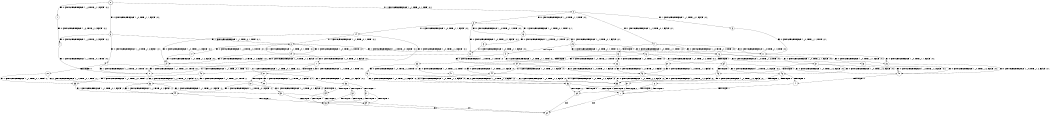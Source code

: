 digraph BCG {
size = "7, 10.5";
center = TRUE;
node [shape = circle];
0 [peripheries = 2];
0 -> 1 [label = "EX !0 !ATOMIC_EXCH_BRANCH (1, +0, TRUE, +1, 1, FALSE) !:0:1:"];
0 -> 2 [label = "EX !1 !ATOMIC_EXCH_BRANCH (1, +1, TRUE, +0, 1, TRUE) !:0:1:"];
0 -> 3 [label = "EX !0 !ATOMIC_EXCH_BRANCH (1, +0, TRUE, +1, 1, FALSE) !:0:1:"];
1 -> 4 [label = "EX !0 !ATOMIC_EXCH_BRANCH (1, +0, TRUE, +1, 2, FALSE) !:0:1:"];
2 -> 5 [label = "EX !1 !ATOMIC_EXCH_BRANCH (1, +1, TRUE, +0, 1, FALSE) !:0:1:"];
2 -> 6 [label = "EX !0 !ATOMIC_EXCH_BRANCH (1, +0, TRUE, +1, 1, TRUE) !:0:1:"];
2 -> 7 [label = "EX !1 !ATOMIC_EXCH_BRANCH (1, +1, TRUE, +0, 1, FALSE) !:0:1:"];
3 -> 4 [label = "EX !0 !ATOMIC_EXCH_BRANCH (1, +0, TRUE, +1, 2, FALSE) !:0:1:"];
3 -> 8 [label = "EX !1 !ATOMIC_EXCH_BRANCH (1, +1, TRUE, +0, 1, TRUE) !:0:1:"];
3 -> 9 [label = "EX !0 !ATOMIC_EXCH_BRANCH (1, +0, TRUE, +1, 2, FALSE) !:0:1:"];
4 -> 10 [label = "EX !1 !ATOMIC_EXCH_BRANCH (1, +1, TRUE, +0, 1, TRUE) !:0:1:"];
5 -> 11 [label = "EX !0 !ATOMIC_EXCH_BRANCH (1, +0, TRUE, +1, 1, TRUE) !:0:1:"];
6 -> 12 [label = "EX !0 !ATOMIC_EXCH_BRANCH (1, +0, TRUE, +1, 1, FALSE) !:0:1:"];
6 -> 13 [label = "EX !1 !ATOMIC_EXCH_BRANCH (1, +1, TRUE, +0, 1, TRUE) !:0:1:"];
6 -> 14 [label = "EX !0 !ATOMIC_EXCH_BRANCH (1, +0, TRUE, +1, 1, FALSE) !:0:1:"];
7 -> 11 [label = "EX !0 !ATOMIC_EXCH_BRANCH (1, +0, TRUE, +1, 1, TRUE) !:0:1:"];
7 -> 15 [label = "TERMINATE !1"];
7 -> 16 [label = "EX !0 !ATOMIC_EXCH_BRANCH (1, +0, TRUE, +1, 1, TRUE) !:0:1:"];
8 -> 17 [label = "EX !0 !ATOMIC_EXCH_BRANCH (1, +0, TRUE, +1, 2, TRUE) !:0:1:"];
8 -> 18 [label = "EX !1 !ATOMIC_EXCH_BRANCH (1, +1, TRUE, +0, 1, FALSE) !:0:1:"];
8 -> 19 [label = "EX !0 !ATOMIC_EXCH_BRANCH (1, +0, TRUE, +1, 2, TRUE) !:0:1:"];
9 -> 10 [label = "EX !1 !ATOMIC_EXCH_BRANCH (1, +1, TRUE, +0, 1, TRUE) !:0:1:"];
9 -> 20 [label = "TERMINATE !0"];
9 -> 21 [label = "EX !1 !ATOMIC_EXCH_BRANCH (1, +1, TRUE, +0, 1, TRUE) !:0:1:"];
10 -> 22 [label = "EX !1 !ATOMIC_EXCH_BRANCH (1, +1, TRUE, +0, 1, FALSE) !:0:1:"];
11 -> 23 [label = "EX !0 !ATOMIC_EXCH_BRANCH (1, +0, TRUE, +1, 1, FALSE) !:0:1:"];
12 -> 24 [label = "EX !0 !ATOMIC_EXCH_BRANCH (1, +0, TRUE, +1, 2, FALSE) !:0:1:"];
13 -> 25 [label = "EX !0 !ATOMIC_EXCH_BRANCH (1, +0, TRUE, +1, 1, TRUE) !:0:1:"];
13 -> 26 [label = "EX !1 !ATOMIC_EXCH_BRANCH (1, +1, TRUE, +0, 1, FALSE) !:0:1:"];
13 -> 6 [label = "EX !0 !ATOMIC_EXCH_BRANCH (1, +0, TRUE, +1, 1, TRUE) !:0:1:"];
14 -> 24 [label = "EX !0 !ATOMIC_EXCH_BRANCH (1, +0, TRUE, +1, 2, FALSE) !:0:1:"];
14 -> 8 [label = "EX !1 !ATOMIC_EXCH_BRANCH (1, +1, TRUE, +0, 1, TRUE) !:0:1:"];
14 -> 27 [label = "EX !0 !ATOMIC_EXCH_BRANCH (1, +0, TRUE, +1, 2, FALSE) !:0:1:"];
15 -> 28 [label = "EX !0 !ATOMIC_EXCH_BRANCH (1, +0, TRUE, +1, 1, TRUE) !:0:"];
15 -> 29 [label = "EX !0 !ATOMIC_EXCH_BRANCH (1, +0, TRUE, +1, 1, TRUE) !:0:"];
16 -> 23 [label = "EX !0 !ATOMIC_EXCH_BRANCH (1, +0, TRUE, +1, 1, FALSE) !:0:1:"];
16 -> 30 [label = "TERMINATE !1"];
16 -> 31 [label = "EX !0 !ATOMIC_EXCH_BRANCH (1, +0, TRUE, +1, 1, FALSE) !:0:1:"];
17 -> 24 [label = "EX !0 !ATOMIC_EXCH_BRANCH (1, +0, TRUE, +1, 2, FALSE) !:0:1:"];
18 -> 32 [label = "EX !0 !ATOMIC_EXCH_BRANCH (1, +0, TRUE, +1, 2, TRUE) !:0:1:"];
18 -> 33 [label = "TERMINATE !1"];
18 -> 34 [label = "EX !0 !ATOMIC_EXCH_BRANCH (1, +0, TRUE, +1, 2, TRUE) !:0:1:"];
19 -> 24 [label = "EX !0 !ATOMIC_EXCH_BRANCH (1, +0, TRUE, +1, 2, FALSE) !:0:1:"];
19 -> 8 [label = "EX !1 !ATOMIC_EXCH_BRANCH (1, +1, TRUE, +0, 1, TRUE) !:0:1:"];
19 -> 27 [label = "EX !0 !ATOMIC_EXCH_BRANCH (1, +0, TRUE, +1, 2, FALSE) !:0:1:"];
20 -> 35 [label = "EX !1 !ATOMIC_EXCH_BRANCH (1, +1, TRUE, +0, 1, TRUE) !:1:"];
20 -> 36 [label = "EX !1 !ATOMIC_EXCH_BRANCH (1, +1, TRUE, +0, 1, TRUE) !:1:"];
21 -> 22 [label = "EX !1 !ATOMIC_EXCH_BRANCH (1, +1, TRUE, +0, 1, FALSE) !:0:1:"];
21 -> 37 [label = "TERMINATE !0"];
21 -> 38 [label = "EX !1 !ATOMIC_EXCH_BRANCH (1, +1, TRUE, +0, 1, FALSE) !:0:1:"];
22 -> 39 [label = "TERMINATE !0"];
23 -> 40 [label = "EX !0 !ATOMIC_EXCH_BRANCH (1, +0, TRUE, +1, 2, FALSE) !:0:1:"];
24 -> 10 [label = "EX !1 !ATOMIC_EXCH_BRANCH (1, +1, TRUE, +0, 1, TRUE) !:0:1:"];
25 -> 12 [label = "EX !0 !ATOMIC_EXCH_BRANCH (1, +0, TRUE, +1, 1, FALSE) !:0:1:"];
26 -> 11 [label = "EX !0 !ATOMIC_EXCH_BRANCH (1, +0, TRUE, +1, 1, TRUE) !:0:1:"];
26 -> 41 [label = "TERMINATE !1"];
26 -> 16 [label = "EX !0 !ATOMIC_EXCH_BRANCH (1, +0, TRUE, +1, 1, TRUE) !:0:1:"];
27 -> 10 [label = "EX !1 !ATOMIC_EXCH_BRANCH (1, +1, TRUE, +0, 1, TRUE) !:0:1:"];
27 -> 42 [label = "TERMINATE !0"];
27 -> 21 [label = "EX !1 !ATOMIC_EXCH_BRANCH (1, +1, TRUE, +0, 1, TRUE) !:0:1:"];
28 -> 43 [label = "EX !0 !ATOMIC_EXCH_BRANCH (1, +0, TRUE, +1, 1, FALSE) !:0:"];
29 -> 43 [label = "EX !0 !ATOMIC_EXCH_BRANCH (1, +0, TRUE, +1, 1, FALSE) !:0:"];
29 -> 44 [label = "EX !0 !ATOMIC_EXCH_BRANCH (1, +0, TRUE, +1, 1, FALSE) !:0:"];
30 -> 43 [label = "EX !0 !ATOMIC_EXCH_BRANCH (1, +0, TRUE, +1, 1, FALSE) !:0:"];
30 -> 44 [label = "EX !0 !ATOMIC_EXCH_BRANCH (1, +0, TRUE, +1, 1, FALSE) !:0:"];
31 -> 40 [label = "EX !0 !ATOMIC_EXCH_BRANCH (1, +0, TRUE, +1, 2, FALSE) !:0:1:"];
31 -> 45 [label = "TERMINATE !1"];
31 -> 46 [label = "EX !0 !ATOMIC_EXCH_BRANCH (1, +0, TRUE, +1, 2, FALSE) !:0:1:"];
32 -> 40 [label = "EX !0 !ATOMIC_EXCH_BRANCH (1, +0, TRUE, +1, 2, FALSE) !:0:1:"];
33 -> 47 [label = "EX !0 !ATOMIC_EXCH_BRANCH (1, +0, TRUE, +1, 2, TRUE) !:0:"];
33 -> 48 [label = "EX !0 !ATOMIC_EXCH_BRANCH (1, +0, TRUE, +1, 2, TRUE) !:0:"];
34 -> 40 [label = "EX !0 !ATOMIC_EXCH_BRANCH (1, +0, TRUE, +1, 2, FALSE) !:0:1:"];
34 -> 45 [label = "TERMINATE !1"];
34 -> 46 [label = "EX !0 !ATOMIC_EXCH_BRANCH (1, +0, TRUE, +1, 2, FALSE) !:0:1:"];
35 -> 49 [label = "EX !1 !ATOMIC_EXCH_BRANCH (1, +1, TRUE, +0, 1, FALSE) !:1:"];
36 -> 49 [label = "EX !1 !ATOMIC_EXCH_BRANCH (1, +1, TRUE, +0, 1, FALSE) !:1:"];
36 -> 50 [label = "EX !1 !ATOMIC_EXCH_BRANCH (1, +1, TRUE, +0, 1, FALSE) !:1:"];
37 -> 49 [label = "EX !1 !ATOMIC_EXCH_BRANCH (1, +1, TRUE, +0, 1, FALSE) !:1:"];
37 -> 50 [label = "EX !1 !ATOMIC_EXCH_BRANCH (1, +1, TRUE, +0, 1, FALSE) !:1:"];
38 -> 39 [label = "TERMINATE !0"];
38 -> 51 [label = "TERMINATE !1"];
38 -> 52 [label = "TERMINATE !0"];
39 -> 53 [label = "TERMINATE !1"];
40 -> 54 [label = "TERMINATE !0"];
41 -> 28 [label = "EX !0 !ATOMIC_EXCH_BRANCH (1, +0, TRUE, +1, 1, TRUE) !:0:"];
41 -> 29 [label = "EX !0 !ATOMIC_EXCH_BRANCH (1, +0, TRUE, +1, 1, TRUE) !:0:"];
42 -> 35 [label = "EX !1 !ATOMIC_EXCH_BRANCH (1, +1, TRUE, +0, 1, TRUE) !:1:"];
42 -> 36 [label = "EX !1 !ATOMIC_EXCH_BRANCH (1, +1, TRUE, +0, 1, TRUE) !:1:"];
43 -> 55 [label = "EX !0 !ATOMIC_EXCH_BRANCH (1, +0, TRUE, +1, 2, FALSE) !:0:"];
44 -> 55 [label = "EX !0 !ATOMIC_EXCH_BRANCH (1, +0, TRUE, +1, 2, FALSE) !:0:"];
44 -> 56 [label = "EX !0 !ATOMIC_EXCH_BRANCH (1, +0, TRUE, +1, 2, FALSE) !:0:"];
45 -> 55 [label = "EX !0 !ATOMIC_EXCH_BRANCH (1, +0, TRUE, +1, 2, FALSE) !:0:"];
45 -> 56 [label = "EX !0 !ATOMIC_EXCH_BRANCH (1, +0, TRUE, +1, 2, FALSE) !:0:"];
46 -> 54 [label = "TERMINATE !0"];
46 -> 57 [label = "TERMINATE !1"];
46 -> 58 [label = "TERMINATE !0"];
47 -> 55 [label = "EX !0 !ATOMIC_EXCH_BRANCH (1, +0, TRUE, +1, 2, FALSE) !:0:"];
48 -> 55 [label = "EX !0 !ATOMIC_EXCH_BRANCH (1, +0, TRUE, +1, 2, FALSE) !:0:"];
48 -> 56 [label = "EX !0 !ATOMIC_EXCH_BRANCH (1, +0, TRUE, +1, 2, FALSE) !:0:"];
49 -> 53 [label = "TERMINATE !1"];
50 -> 53 [label = "TERMINATE !1"];
50 -> 59 [label = "TERMINATE !1"];
51 -> 53 [label = "TERMINATE !0"];
51 -> 59 [label = "TERMINATE !0"];
52 -> 53 [label = "TERMINATE !1"];
52 -> 59 [label = "TERMINATE !1"];
53 -> 60 [label = "exit"];
54 -> 61 [label = "TERMINATE !1"];
55 -> 61 [label = "TERMINATE !0"];
56 -> 61 [label = "TERMINATE !0"];
56 -> 62 [label = "TERMINATE !0"];
57 -> 61 [label = "TERMINATE !0"];
57 -> 62 [label = "TERMINATE !0"];
58 -> 61 [label = "TERMINATE !1"];
58 -> 62 [label = "TERMINATE !1"];
59 -> 60 [label = "exit"];
61 -> 60 [label = "exit"];
62 -> 60 [label = "exit"];
}
